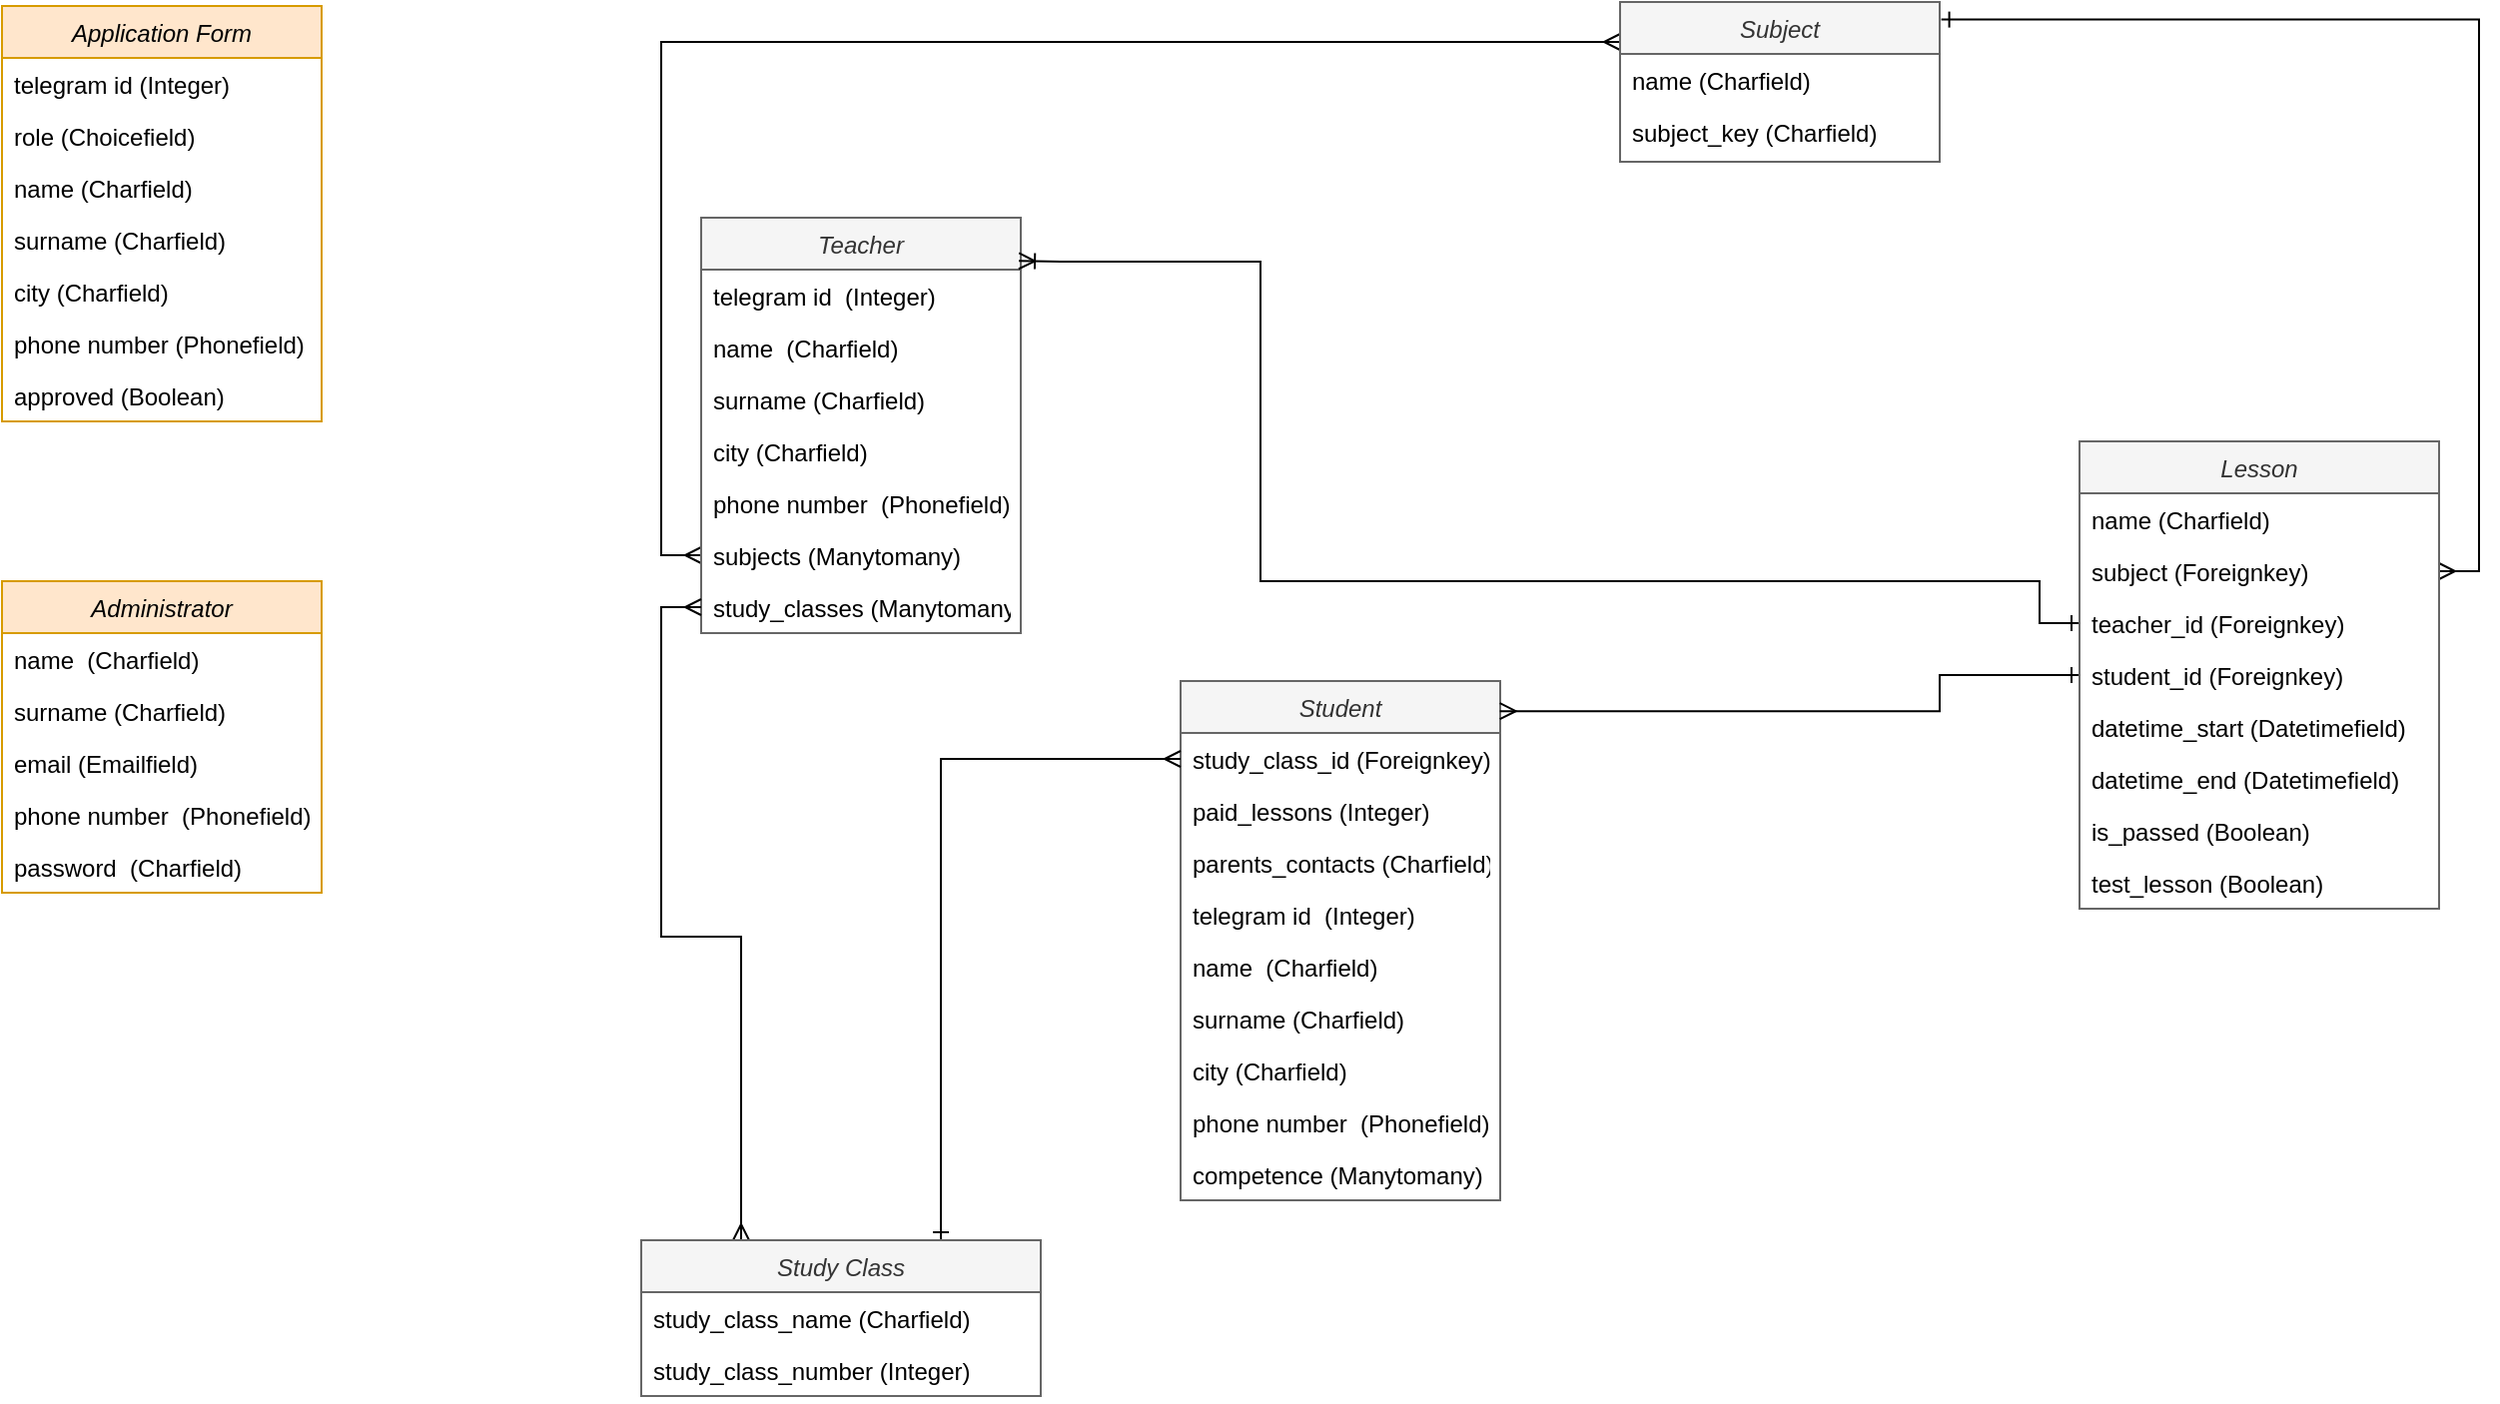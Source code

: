 <mxfile version="24.2.8" type="device">
  <diagram id="C5RBs43oDa-KdzZeNtuy" name="Page-1">
    <mxGraphModel dx="2560" dy="959" grid="1" gridSize="10" guides="1" tooltips="1" connect="1" arrows="1" fold="1" page="1" pageScale="1" pageWidth="827" pageHeight="1169" math="0" shadow="0">
      <root>
        <mxCell id="WIyWlLk6GJQsqaUBKTNV-0" />
        <mxCell id="WIyWlLk6GJQsqaUBKTNV-1" parent="WIyWlLk6GJQsqaUBKTNV-0" />
        <mxCell id="1_RxvIfycXl6Vbq58RZe-0" value="Application Form" style="swimlane;fontStyle=2;align=center;verticalAlign=top;childLayout=stackLayout;horizontal=1;startSize=26;horizontalStack=0;resizeParent=1;resizeLast=0;collapsible=1;marginBottom=0;rounded=0;shadow=0;strokeWidth=1;fillColor=#ffe6cc;strokeColor=#d79b00;" parent="WIyWlLk6GJQsqaUBKTNV-1" vertex="1">
          <mxGeometry x="-740" y="342" width="160" height="208" as="geometry">
            <mxRectangle x="220" y="120" width="160" height="26" as="alternateBounds" />
          </mxGeometry>
        </mxCell>
        <mxCell id="1_RxvIfycXl6Vbq58RZe-1" value="telegram id (Integer)" style="text;align=left;verticalAlign=top;spacingLeft=4;spacingRight=4;overflow=hidden;rotatable=0;points=[[0,0.5],[1,0.5]];portConstraint=eastwest;" parent="1_RxvIfycXl6Vbq58RZe-0" vertex="1">
          <mxGeometry y="26" width="160" height="26" as="geometry" />
        </mxCell>
        <mxCell id="1_RxvIfycXl6Vbq58RZe-2" value="role (Choicefield)" style="text;align=left;verticalAlign=top;spacingLeft=4;spacingRight=4;overflow=hidden;rotatable=0;points=[[0,0.5],[1,0.5]];portConstraint=eastwest;rounded=0;shadow=0;html=0;" parent="1_RxvIfycXl6Vbq58RZe-0" vertex="1">
          <mxGeometry y="52" width="160" height="26" as="geometry" />
        </mxCell>
        <mxCell id="1_RxvIfycXl6Vbq58RZe-3" value="name (Charfield)" style="text;align=left;verticalAlign=top;spacingLeft=4;spacingRight=4;overflow=hidden;rotatable=0;points=[[0,0.5],[1,0.5]];portConstraint=eastwest;rounded=0;shadow=0;html=0;" parent="1_RxvIfycXl6Vbq58RZe-0" vertex="1">
          <mxGeometry y="78" width="160" height="26" as="geometry" />
        </mxCell>
        <mxCell id="1_RxvIfycXl6Vbq58RZe-4" value="surname (Charfield)" style="text;align=left;verticalAlign=top;spacingLeft=4;spacingRight=4;overflow=hidden;rotatable=0;points=[[0,0.5],[1,0.5]];portConstraint=eastwest;" parent="1_RxvIfycXl6Vbq58RZe-0" vertex="1">
          <mxGeometry y="104" width="160" height="26" as="geometry" />
        </mxCell>
        <mxCell id="1_RxvIfycXl6Vbq58RZe-6" value="city (Charfield)" style="text;align=left;verticalAlign=top;spacingLeft=4;spacingRight=4;overflow=hidden;rotatable=0;points=[[0,0.5],[1,0.5]];portConstraint=eastwest;rounded=0;shadow=0;html=0;" parent="1_RxvIfycXl6Vbq58RZe-0" vertex="1">
          <mxGeometry y="130" width="160" height="26" as="geometry" />
        </mxCell>
        <mxCell id="1_RxvIfycXl6Vbq58RZe-7" value="phone number (Phonefield)" style="text;align=left;verticalAlign=top;spacingLeft=4;spacingRight=4;overflow=hidden;rotatable=0;points=[[0,0.5],[1,0.5]];portConstraint=eastwest;rounded=0;shadow=0;html=0;" parent="1_RxvIfycXl6Vbq58RZe-0" vertex="1">
          <mxGeometry y="156" width="160" height="26" as="geometry" />
        </mxCell>
        <mxCell id="1_RxvIfycXl6Vbq58RZe-8" value="approved (Boolean)" style="text;align=left;verticalAlign=top;spacingLeft=4;spacingRight=4;overflow=hidden;rotatable=0;points=[[0,0.5],[1,0.5]];portConstraint=eastwest;rounded=0;shadow=0;html=0;" parent="1_RxvIfycXl6Vbq58RZe-0" vertex="1">
          <mxGeometry y="182" width="160" height="26" as="geometry" />
        </mxCell>
        <mxCell id="1_RxvIfycXl6Vbq58RZe-65" style="edgeStyle=orthogonalEdgeStyle;rounded=0;orthogonalLoop=1;jettySize=auto;html=1;exitX=1.005;exitY=0.11;exitDx=0;exitDy=0;entryX=1;entryY=0.5;entryDx=0;entryDy=0;startArrow=ERone;startFill=0;endArrow=ERmany;endFill=0;exitPerimeter=0;" parent="WIyWlLk6GJQsqaUBKTNV-1" source="1_RxvIfycXl6Vbq58RZe-15" target="1_RxvIfycXl6Vbq58RZe-41" edge="1">
          <mxGeometry relative="1" as="geometry" />
        </mxCell>
        <mxCell id="NN4d7tkiMxJklWD-fPsq-13" style="edgeStyle=orthogonalEdgeStyle;rounded=0;orthogonalLoop=1;jettySize=auto;html=1;exitX=0;exitY=0.25;exitDx=0;exitDy=0;entryX=0;entryY=0.5;entryDx=0;entryDy=0;startArrow=ERmany;startFill=0;endArrow=ERmany;endFill=0;" edge="1" parent="WIyWlLk6GJQsqaUBKTNV-1" source="1_RxvIfycXl6Vbq58RZe-15" target="NN4d7tkiMxJklWD-fPsq-12">
          <mxGeometry relative="1" as="geometry" />
        </mxCell>
        <mxCell id="1_RxvIfycXl6Vbq58RZe-15" value="Subject" style="swimlane;fontStyle=2;align=center;verticalAlign=top;childLayout=stackLayout;horizontal=1;startSize=26;horizontalStack=0;resizeParent=1;resizeLast=0;collapsible=1;marginBottom=0;rounded=0;shadow=0;strokeWidth=1;fillColor=#f5f5f5;fontColor=#333333;strokeColor=#666666;" parent="WIyWlLk6GJQsqaUBKTNV-1" vertex="1">
          <mxGeometry x="70" y="340" width="160" height="80" as="geometry">
            <mxRectangle x="220" y="120" width="160" height="26" as="alternateBounds" />
          </mxGeometry>
        </mxCell>
        <mxCell id="1_RxvIfycXl6Vbq58RZe-16" value="name (Charfield)" style="text;align=left;verticalAlign=top;spacingLeft=4;spacingRight=4;overflow=hidden;rotatable=0;points=[[0,0.5],[1,0.5]];portConstraint=eastwest;" parent="1_RxvIfycXl6Vbq58RZe-15" vertex="1">
          <mxGeometry y="26" width="160" height="26" as="geometry" />
        </mxCell>
        <mxCell id="1_RxvIfycXl6Vbq58RZe-17" value="subject_key (Charfield)" style="text;align=left;verticalAlign=top;spacingLeft=4;spacingRight=4;overflow=hidden;rotatable=0;points=[[0,0.5],[1,0.5]];portConstraint=eastwest;rounded=0;shadow=0;html=0;" parent="1_RxvIfycXl6Vbq58RZe-15" vertex="1">
          <mxGeometry y="52" width="160" height="26" as="geometry" />
        </mxCell>
        <mxCell id="1_RxvIfycXl6Vbq58RZe-23" value="Teacher" style="swimlane;fontStyle=2;align=center;verticalAlign=top;childLayout=stackLayout;horizontal=1;startSize=26;horizontalStack=0;resizeParent=1;resizeLast=0;collapsible=1;marginBottom=0;rounded=0;shadow=0;strokeWidth=1;fillColor=#f5f5f5;fontColor=#333333;strokeColor=#666666;" parent="WIyWlLk6GJQsqaUBKTNV-1" vertex="1">
          <mxGeometry x="-390" y="448" width="160" height="208" as="geometry">
            <mxRectangle x="220" y="120" width="160" height="26" as="alternateBounds" />
          </mxGeometry>
        </mxCell>
        <mxCell id="NN4d7tkiMxJklWD-fPsq-0" value="telegram id  (Integer)" style="text;align=left;verticalAlign=top;spacingLeft=4;spacingRight=4;overflow=hidden;rotatable=0;points=[[0,0.5],[1,0.5]];portConstraint=eastwest;" vertex="1" parent="1_RxvIfycXl6Vbq58RZe-23">
          <mxGeometry y="26" width="160" height="26" as="geometry" />
        </mxCell>
        <mxCell id="NN4d7tkiMxJklWD-fPsq-1" value="name  (Charfield)" style="text;align=left;verticalAlign=top;spacingLeft=4;spacingRight=4;overflow=hidden;rotatable=0;points=[[0,0.5],[1,0.5]];portConstraint=eastwest;" vertex="1" parent="1_RxvIfycXl6Vbq58RZe-23">
          <mxGeometry y="52" width="160" height="26" as="geometry" />
        </mxCell>
        <mxCell id="NN4d7tkiMxJklWD-fPsq-3" value="surname (Charfield)" style="text;align=left;verticalAlign=top;spacingLeft=4;spacingRight=4;overflow=hidden;rotatable=0;points=[[0,0.5],[1,0.5]];portConstraint=eastwest;" vertex="1" parent="1_RxvIfycXl6Vbq58RZe-23">
          <mxGeometry y="78" width="160" height="26" as="geometry" />
        </mxCell>
        <mxCell id="NN4d7tkiMxJklWD-fPsq-4" value="city (Charfield)" style="text;align=left;verticalAlign=top;spacingLeft=4;spacingRight=4;overflow=hidden;rotatable=0;points=[[0,0.5],[1,0.5]];portConstraint=eastwest;" vertex="1" parent="1_RxvIfycXl6Vbq58RZe-23">
          <mxGeometry y="104" width="160" height="26" as="geometry" />
        </mxCell>
        <mxCell id="NN4d7tkiMxJklWD-fPsq-5" value="phone number  (Phonefield)" style="text;align=left;verticalAlign=top;spacingLeft=4;spacingRight=4;overflow=hidden;rotatable=0;points=[[0,0.5],[1,0.5]];portConstraint=eastwest;" vertex="1" parent="1_RxvIfycXl6Vbq58RZe-23">
          <mxGeometry y="130" width="160" height="26" as="geometry" />
        </mxCell>
        <mxCell id="NN4d7tkiMxJklWD-fPsq-12" value="subjects (Manytomany)" style="text;align=left;verticalAlign=top;spacingLeft=4;spacingRight=4;overflow=hidden;rotatable=0;points=[[0,0.5],[1,0.5]];portConstraint=eastwest;" vertex="1" parent="1_RxvIfycXl6Vbq58RZe-23">
          <mxGeometry y="156" width="160" height="26" as="geometry" />
        </mxCell>
        <mxCell id="1_RxvIfycXl6Vbq58RZe-45" value="study_classes (Manytomany)" style="text;align=left;verticalAlign=top;spacingLeft=4;spacingRight=4;overflow=hidden;rotatable=0;points=[[0,0.5],[1,0.5]];portConstraint=eastwest;" parent="1_RxvIfycXl6Vbq58RZe-23" vertex="1">
          <mxGeometry y="182" width="160" height="26" as="geometry" />
        </mxCell>
        <mxCell id="1_RxvIfycXl6Vbq58RZe-28" value="Student" style="swimlane;fontStyle=2;align=center;verticalAlign=top;childLayout=stackLayout;horizontal=1;startSize=26;horizontalStack=0;resizeParent=1;resizeLast=0;collapsible=1;marginBottom=0;rounded=0;shadow=0;strokeWidth=1;fillColor=#f5f5f5;fontColor=#333333;strokeColor=#666666;" parent="WIyWlLk6GJQsqaUBKTNV-1" vertex="1">
          <mxGeometry x="-150" y="680" width="160" height="260" as="geometry">
            <mxRectangle x="220" y="120" width="160" height="26" as="alternateBounds" />
          </mxGeometry>
        </mxCell>
        <mxCell id="1_RxvIfycXl6Vbq58RZe-47" value="study_class_id (Foreignkey)" style="text;align=left;verticalAlign=top;spacingLeft=4;spacingRight=4;overflow=hidden;rotatable=0;points=[[0,0.5],[1,0.5]];portConstraint=eastwest;" parent="1_RxvIfycXl6Vbq58RZe-28" vertex="1">
          <mxGeometry y="26" width="160" height="26" as="geometry" />
        </mxCell>
        <mxCell id="1_RxvIfycXl6Vbq58RZe-48" value="paid_lessons (Integer)" style="text;align=left;verticalAlign=top;spacingLeft=4;spacingRight=4;overflow=hidden;rotatable=0;points=[[0,0.5],[1,0.5]];portConstraint=eastwest;" parent="1_RxvIfycXl6Vbq58RZe-28" vertex="1">
          <mxGeometry y="52" width="160" height="26" as="geometry" />
        </mxCell>
        <mxCell id="1_RxvIfycXl6Vbq58RZe-49" value="parents_contacts (Charfield)" style="text;align=left;verticalAlign=top;spacingLeft=4;spacingRight=4;overflow=hidden;rotatable=0;points=[[0,0.5],[1,0.5]];portConstraint=eastwest;" parent="1_RxvIfycXl6Vbq58RZe-28" vertex="1">
          <mxGeometry y="78" width="160" height="26" as="geometry" />
        </mxCell>
        <mxCell id="NN4d7tkiMxJklWD-fPsq-6" value="telegram id  (Integer)" style="text;align=left;verticalAlign=top;spacingLeft=4;spacingRight=4;overflow=hidden;rotatable=0;points=[[0,0.5],[1,0.5]];portConstraint=eastwest;" vertex="1" parent="1_RxvIfycXl6Vbq58RZe-28">
          <mxGeometry y="104" width="160" height="26" as="geometry" />
        </mxCell>
        <mxCell id="NN4d7tkiMxJklWD-fPsq-7" value="name  (Charfield)" style="text;align=left;verticalAlign=top;spacingLeft=4;spacingRight=4;overflow=hidden;rotatable=0;points=[[0,0.5],[1,0.5]];portConstraint=eastwest;" vertex="1" parent="1_RxvIfycXl6Vbq58RZe-28">
          <mxGeometry y="130" width="160" height="26" as="geometry" />
        </mxCell>
        <mxCell id="NN4d7tkiMxJklWD-fPsq-8" value="surname (Charfield)" style="text;align=left;verticalAlign=top;spacingLeft=4;spacingRight=4;overflow=hidden;rotatable=0;points=[[0,0.5],[1,0.5]];portConstraint=eastwest;" vertex="1" parent="1_RxvIfycXl6Vbq58RZe-28">
          <mxGeometry y="156" width="160" height="26" as="geometry" />
        </mxCell>
        <mxCell id="NN4d7tkiMxJklWD-fPsq-9" value="city (Charfield)" style="text;align=left;verticalAlign=top;spacingLeft=4;spacingRight=4;overflow=hidden;rotatable=0;points=[[0,0.5],[1,0.5]];portConstraint=eastwest;" vertex="1" parent="1_RxvIfycXl6Vbq58RZe-28">
          <mxGeometry y="182" width="160" height="26" as="geometry" />
        </mxCell>
        <mxCell id="NN4d7tkiMxJklWD-fPsq-10" value="phone number  (Phonefield)" style="text;align=left;verticalAlign=top;spacingLeft=4;spacingRight=4;overflow=hidden;rotatable=0;points=[[0,0.5],[1,0.5]];portConstraint=eastwest;" vertex="1" parent="1_RxvIfycXl6Vbq58RZe-28">
          <mxGeometry y="208" width="160" height="26" as="geometry" />
        </mxCell>
        <mxCell id="NN4d7tkiMxJklWD-fPsq-11" value="competence (Manytomany)" style="text;align=left;verticalAlign=top;spacingLeft=4;spacingRight=4;overflow=hidden;rotatable=0;points=[[0,0.5],[1,0.5]];portConstraint=eastwest;" vertex="1" parent="1_RxvIfycXl6Vbq58RZe-28">
          <mxGeometry y="234" width="160" height="26" as="geometry" />
        </mxCell>
        <mxCell id="1_RxvIfycXl6Vbq58RZe-63" style="edgeStyle=orthogonalEdgeStyle;rounded=0;orthogonalLoop=1;jettySize=auto;html=1;exitX=0;exitY=0.5;exitDx=0;exitDy=0;entryX=0.994;entryY=0.104;entryDx=0;entryDy=0;startArrow=ERone;startFill=0;endArrow=ERoneToMany;endFill=0;entryPerimeter=0;" parent="WIyWlLk6GJQsqaUBKTNV-1" source="1_RxvIfycXl6Vbq58RZe-50" edge="1" target="1_RxvIfycXl6Vbq58RZe-23">
          <mxGeometry relative="1" as="geometry">
            <Array as="points">
              <mxPoint x="280" y="651" />
              <mxPoint x="280" y="630" />
              <mxPoint x="-110" y="630" />
              <mxPoint x="-110" y="470" />
              <mxPoint x="-210" y="470" />
            </Array>
            <mxPoint x="-140" y="629" as="targetPoint" />
          </mxGeometry>
        </mxCell>
        <mxCell id="1_RxvIfycXl6Vbq58RZe-64" style="edgeStyle=orthogonalEdgeStyle;rounded=0;orthogonalLoop=1;jettySize=auto;html=1;exitX=0;exitY=0.5;exitDx=0;exitDy=0;startArrow=ERone;startFill=0;endArrow=ERmany;endFill=0;entryX=0.999;entryY=0.058;entryDx=0;entryDy=0;entryPerimeter=0;" parent="WIyWlLk6GJQsqaUBKTNV-1" source="1_RxvIfycXl6Vbq58RZe-51" target="1_RxvIfycXl6Vbq58RZe-28" edge="1">
          <mxGeometry relative="1" as="geometry">
            <mxPoint x="60" y="709" as="targetPoint" />
            <Array as="points">
              <mxPoint x="230" y="677" />
              <mxPoint x="230" y="695" />
            </Array>
          </mxGeometry>
        </mxCell>
        <mxCell id="1_RxvIfycXl6Vbq58RZe-39" value="Lesson" style="swimlane;fontStyle=2;align=center;verticalAlign=top;childLayout=stackLayout;horizontal=1;startSize=26;horizontalStack=0;resizeParent=1;resizeLast=0;collapsible=1;marginBottom=0;rounded=0;shadow=0;strokeWidth=1;fillColor=#f5f5f5;fontColor=#333333;strokeColor=#666666;" parent="WIyWlLk6GJQsqaUBKTNV-1" vertex="1">
          <mxGeometry x="300" y="560" width="180" height="234" as="geometry">
            <mxRectangle x="220" y="120" width="160" height="26" as="alternateBounds" />
          </mxGeometry>
        </mxCell>
        <mxCell id="1_RxvIfycXl6Vbq58RZe-40" value="name (Charfield)" style="text;align=left;verticalAlign=top;spacingLeft=4;spacingRight=4;overflow=hidden;rotatable=0;points=[[0,0.5],[1,0.5]];portConstraint=eastwest;" parent="1_RxvIfycXl6Vbq58RZe-39" vertex="1">
          <mxGeometry y="26" width="180" height="26" as="geometry" />
        </mxCell>
        <mxCell id="1_RxvIfycXl6Vbq58RZe-41" value="subject (Foreignkey)" style="text;align=left;verticalAlign=top;spacingLeft=4;spacingRight=4;overflow=hidden;rotatable=0;points=[[0,0.5],[1,0.5]];portConstraint=eastwest;rounded=0;shadow=0;html=0;" parent="1_RxvIfycXl6Vbq58RZe-39" vertex="1">
          <mxGeometry y="52" width="180" height="26" as="geometry" />
        </mxCell>
        <mxCell id="1_RxvIfycXl6Vbq58RZe-50" value="teacher_id (Foreignkey)" style="text;align=left;verticalAlign=top;spacingLeft=4;spacingRight=4;overflow=hidden;rotatable=0;points=[[0,0.5],[1,0.5]];portConstraint=eastwest;rounded=0;shadow=0;html=0;" parent="1_RxvIfycXl6Vbq58RZe-39" vertex="1">
          <mxGeometry y="78" width="180" height="26" as="geometry" />
        </mxCell>
        <mxCell id="1_RxvIfycXl6Vbq58RZe-51" value="student_id (Foreignkey)" style="text;align=left;verticalAlign=top;spacingLeft=4;spacingRight=4;overflow=hidden;rotatable=0;points=[[0,0.5],[1,0.5]];portConstraint=eastwest;rounded=0;shadow=0;html=0;" parent="1_RxvIfycXl6Vbq58RZe-39" vertex="1">
          <mxGeometry y="104" width="180" height="26" as="geometry" />
        </mxCell>
        <mxCell id="1_RxvIfycXl6Vbq58RZe-52" value="datetime_start (Datetimefield)" style="text;align=left;verticalAlign=top;spacingLeft=4;spacingRight=4;overflow=hidden;rotatable=0;points=[[0,0.5],[1,0.5]];portConstraint=eastwest;rounded=0;shadow=0;html=0;" parent="1_RxvIfycXl6Vbq58RZe-39" vertex="1">
          <mxGeometry y="130" width="180" height="26" as="geometry" />
        </mxCell>
        <mxCell id="1_RxvIfycXl6Vbq58RZe-53" value="datetime_end (Datetimefield)" style="text;align=left;verticalAlign=top;spacingLeft=4;spacingRight=4;overflow=hidden;rotatable=0;points=[[0,0.5],[1,0.5]];portConstraint=eastwest;rounded=0;shadow=0;html=0;" parent="1_RxvIfycXl6Vbq58RZe-39" vertex="1">
          <mxGeometry y="156" width="180" height="26" as="geometry" />
        </mxCell>
        <mxCell id="1_RxvIfycXl6Vbq58RZe-54" value="is_passed (Boolean)" style="text;align=left;verticalAlign=top;spacingLeft=4;spacingRight=4;overflow=hidden;rotatable=0;points=[[0,0.5],[1,0.5]];portConstraint=eastwest;rounded=0;shadow=0;html=0;" parent="1_RxvIfycXl6Vbq58RZe-39" vertex="1">
          <mxGeometry y="182" width="180" height="26" as="geometry" />
        </mxCell>
        <mxCell id="1_RxvIfycXl6Vbq58RZe-55" value="test_lesson (Boolean)" style="text;align=left;verticalAlign=top;spacingLeft=4;spacingRight=4;overflow=hidden;rotatable=0;points=[[0,0.5],[1,0.5]];portConstraint=eastwest;rounded=0;shadow=0;html=0;" parent="1_RxvIfycXl6Vbq58RZe-39" vertex="1">
          <mxGeometry y="208" width="180" height="26" as="geometry" />
        </mxCell>
        <mxCell id="1_RxvIfycXl6Vbq58RZe-61" style="edgeStyle=orthogonalEdgeStyle;rounded=0;orthogonalLoop=1;jettySize=auto;html=1;exitX=0.25;exitY=0;exitDx=0;exitDy=0;entryX=0;entryY=0.5;entryDx=0;entryDy=0;startArrow=ERmany;startFill=0;endArrow=ERmany;endFill=0;" parent="WIyWlLk6GJQsqaUBKTNV-1" source="1_RxvIfycXl6Vbq58RZe-58" target="1_RxvIfycXl6Vbq58RZe-45" edge="1">
          <mxGeometry relative="1" as="geometry" />
        </mxCell>
        <mxCell id="1_RxvIfycXl6Vbq58RZe-62" style="edgeStyle=orthogonalEdgeStyle;rounded=0;orthogonalLoop=1;jettySize=auto;html=1;exitX=0.75;exitY=0;exitDx=0;exitDy=0;entryX=0;entryY=0.5;entryDx=0;entryDy=0;startArrow=ERone;startFill=0;endArrow=ERmany;endFill=0;" parent="WIyWlLk6GJQsqaUBKTNV-1" source="1_RxvIfycXl6Vbq58RZe-58" target="1_RxvIfycXl6Vbq58RZe-47" edge="1">
          <mxGeometry relative="1" as="geometry" />
        </mxCell>
        <mxCell id="1_RxvIfycXl6Vbq58RZe-58" value="Study Class" style="swimlane;fontStyle=2;align=center;verticalAlign=top;childLayout=stackLayout;horizontal=1;startSize=26;horizontalStack=0;resizeParent=1;resizeLast=0;collapsible=1;marginBottom=0;rounded=0;shadow=0;strokeWidth=1;fillColor=#f5f5f5;fontColor=#333333;strokeColor=#666666;" parent="WIyWlLk6GJQsqaUBKTNV-1" vertex="1">
          <mxGeometry x="-420" y="960" width="200" height="78" as="geometry">
            <mxRectangle x="220" y="120" width="160" height="26" as="alternateBounds" />
          </mxGeometry>
        </mxCell>
        <mxCell id="1_RxvIfycXl6Vbq58RZe-59" value="study_class_name (Charfield)" style="text;align=left;verticalAlign=top;spacingLeft=4;spacingRight=4;overflow=hidden;rotatable=0;points=[[0,0.5],[1,0.5]];portConstraint=eastwest;" parent="1_RxvIfycXl6Vbq58RZe-58" vertex="1">
          <mxGeometry y="26" width="200" height="26" as="geometry" />
        </mxCell>
        <mxCell id="foH8AfO87WlTbou3XKl1-0" value="study_class_number (Integer)" style="text;align=left;verticalAlign=top;spacingLeft=4;spacingRight=4;overflow=hidden;rotatable=0;points=[[0,0.5],[1,0.5]];portConstraint=eastwest;" parent="1_RxvIfycXl6Vbq58RZe-58" vertex="1">
          <mxGeometry y="52" width="200" height="26" as="geometry" />
        </mxCell>
        <mxCell id="1_RxvIfycXl6Vbq58RZe-66" value="Administrator" style="swimlane;fontStyle=2;align=center;verticalAlign=top;childLayout=stackLayout;horizontal=1;startSize=26;horizontalStack=0;resizeParent=1;resizeLast=0;collapsible=1;marginBottom=0;rounded=0;shadow=0;strokeWidth=1;fillColor=#ffe6cc;strokeColor=#d79b00;" parent="WIyWlLk6GJQsqaUBKTNV-1" vertex="1">
          <mxGeometry x="-740" y="630" width="160" height="156" as="geometry">
            <mxRectangle x="220" y="120" width="160" height="26" as="alternateBounds" />
          </mxGeometry>
        </mxCell>
        <mxCell id="1_RxvIfycXl6Vbq58RZe-68" value="name  (Charfield)" style="text;align=left;verticalAlign=top;spacingLeft=4;spacingRight=4;overflow=hidden;rotatable=0;points=[[0,0.5],[1,0.5]];portConstraint=eastwest;rounded=0;shadow=0;html=0;" parent="1_RxvIfycXl6Vbq58RZe-66" vertex="1">
          <mxGeometry y="26" width="160" height="26" as="geometry" />
        </mxCell>
        <mxCell id="1_RxvIfycXl6Vbq58RZe-69" value="surname (Charfield)" style="text;align=left;verticalAlign=top;spacingLeft=4;spacingRight=4;overflow=hidden;rotatable=0;points=[[0,0.5],[1,0.5]];portConstraint=eastwest;rounded=0;shadow=0;html=0;" parent="1_RxvIfycXl6Vbq58RZe-66" vertex="1">
          <mxGeometry y="52" width="160" height="26" as="geometry" />
        </mxCell>
        <mxCell id="1_RxvIfycXl6Vbq58RZe-70" value="email (Emailfield)" style="text;align=left;verticalAlign=top;spacingLeft=4;spacingRight=4;overflow=hidden;rotatable=0;points=[[0,0.5],[1,0.5]];portConstraint=eastwest;" parent="1_RxvIfycXl6Vbq58RZe-66" vertex="1">
          <mxGeometry y="78" width="160" height="26" as="geometry" />
        </mxCell>
        <mxCell id="1_RxvIfycXl6Vbq58RZe-71" value="phone number  (Phonefield)" style="text;align=left;verticalAlign=top;spacingLeft=4;spacingRight=4;overflow=hidden;rotatable=0;points=[[0,0.5],[1,0.5]];portConstraint=eastwest;rounded=0;shadow=0;html=0;" parent="1_RxvIfycXl6Vbq58RZe-66" vertex="1">
          <mxGeometry y="104" width="160" height="26" as="geometry" />
        </mxCell>
        <mxCell id="1_RxvIfycXl6Vbq58RZe-72" value="password  (Charfield)" style="text;align=left;verticalAlign=top;spacingLeft=4;spacingRight=4;overflow=hidden;rotatable=0;points=[[0,0.5],[1,0.5]];portConstraint=eastwest;rounded=0;shadow=0;html=0;" parent="1_RxvIfycXl6Vbq58RZe-66" vertex="1">
          <mxGeometry y="130" width="160" height="26" as="geometry" />
        </mxCell>
      </root>
    </mxGraphModel>
  </diagram>
</mxfile>
